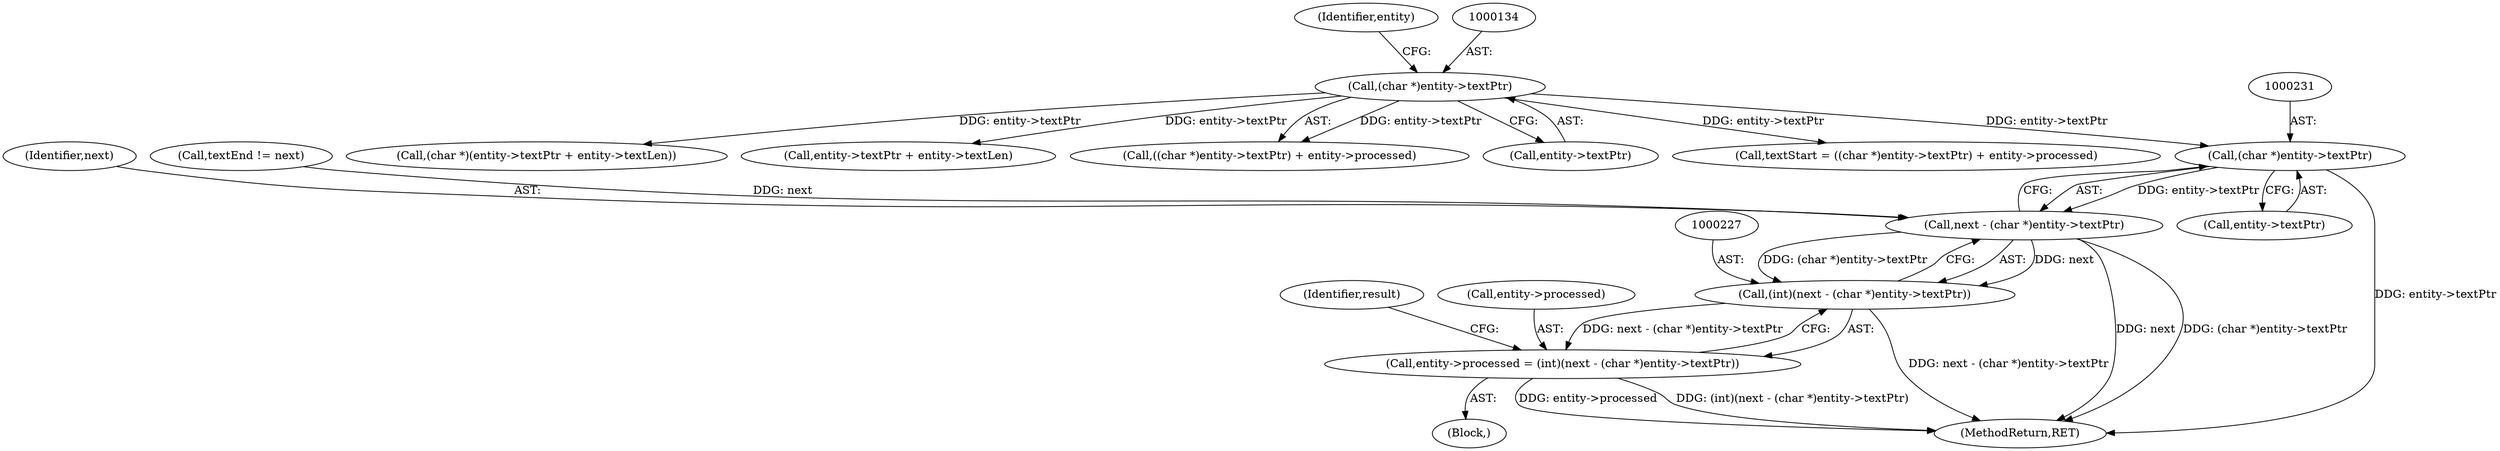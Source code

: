 digraph "0_libexpat_c20b758c332d9a13afbbb276d30db1d183a85d43_1@pointer" {
"1000230" [label="(Call,(char *)entity->textPtr)"];
"1000133" [label="(Call,(char *)entity->textPtr)"];
"1000228" [label="(Call,next - (char *)entity->textPtr)"];
"1000226" [label="(Call,(int)(next - (char *)entity->textPtr))"];
"1000222" [label="(Call,entity->processed = (int)(next - (char *)entity->textPtr))"];
"1000232" [label="(Call,entity->textPtr)"];
"1000221" [label="(Block,)"];
"1000143" [label="(Call,(char *)(entity->textPtr + entity->textLen))"];
"1000228" [label="(Call,next - (char *)entity->textPtr)"];
"1000226" [label="(Call,(int)(next - (char *)entity->textPtr))"];
"1000133" [label="(Call,(char *)entity->textPtr)"];
"1000145" [label="(Call,entity->textPtr + entity->textLen)"];
"1000229" [label="(Identifier,next)"];
"1000230" [label="(Call,(char *)entity->textPtr)"];
"1000132" [label="(Call,((char *)entity->textPtr) + entity->processed)"];
"1000334" [label="(MethodReturn,RET)"];
"1000236" [label="(Identifier,result)"];
"1000222" [label="(Call,entity->processed = (int)(next - (char *)entity->textPtr))"];
"1000135" [label="(Call,entity->textPtr)"];
"1000139" [label="(Identifier,entity)"];
"1000223" [label="(Call,entity->processed)"];
"1000130" [label="(Call,textStart = ((char *)entity->textPtr) + entity->processed)"];
"1000211" [label="(Call,textEnd != next)"];
"1000230" -> "1000228"  [label="AST: "];
"1000230" -> "1000232"  [label="CFG: "];
"1000231" -> "1000230"  [label="AST: "];
"1000232" -> "1000230"  [label="AST: "];
"1000228" -> "1000230"  [label="CFG: "];
"1000230" -> "1000334"  [label="DDG: entity->textPtr"];
"1000230" -> "1000228"  [label="DDG: entity->textPtr"];
"1000133" -> "1000230"  [label="DDG: entity->textPtr"];
"1000133" -> "1000132"  [label="AST: "];
"1000133" -> "1000135"  [label="CFG: "];
"1000134" -> "1000133"  [label="AST: "];
"1000135" -> "1000133"  [label="AST: "];
"1000139" -> "1000133"  [label="CFG: "];
"1000133" -> "1000130"  [label="DDG: entity->textPtr"];
"1000133" -> "1000132"  [label="DDG: entity->textPtr"];
"1000133" -> "1000143"  [label="DDG: entity->textPtr"];
"1000133" -> "1000145"  [label="DDG: entity->textPtr"];
"1000228" -> "1000226"  [label="AST: "];
"1000229" -> "1000228"  [label="AST: "];
"1000226" -> "1000228"  [label="CFG: "];
"1000228" -> "1000334"  [label="DDG: next"];
"1000228" -> "1000334"  [label="DDG: (char *)entity->textPtr"];
"1000228" -> "1000226"  [label="DDG: next"];
"1000228" -> "1000226"  [label="DDG: (char *)entity->textPtr"];
"1000211" -> "1000228"  [label="DDG: next"];
"1000226" -> "1000222"  [label="AST: "];
"1000227" -> "1000226"  [label="AST: "];
"1000222" -> "1000226"  [label="CFG: "];
"1000226" -> "1000334"  [label="DDG: next - (char *)entity->textPtr"];
"1000226" -> "1000222"  [label="DDG: next - (char *)entity->textPtr"];
"1000222" -> "1000221"  [label="AST: "];
"1000223" -> "1000222"  [label="AST: "];
"1000236" -> "1000222"  [label="CFG: "];
"1000222" -> "1000334"  [label="DDG: entity->processed"];
"1000222" -> "1000334"  [label="DDG: (int)(next - (char *)entity->textPtr)"];
}
